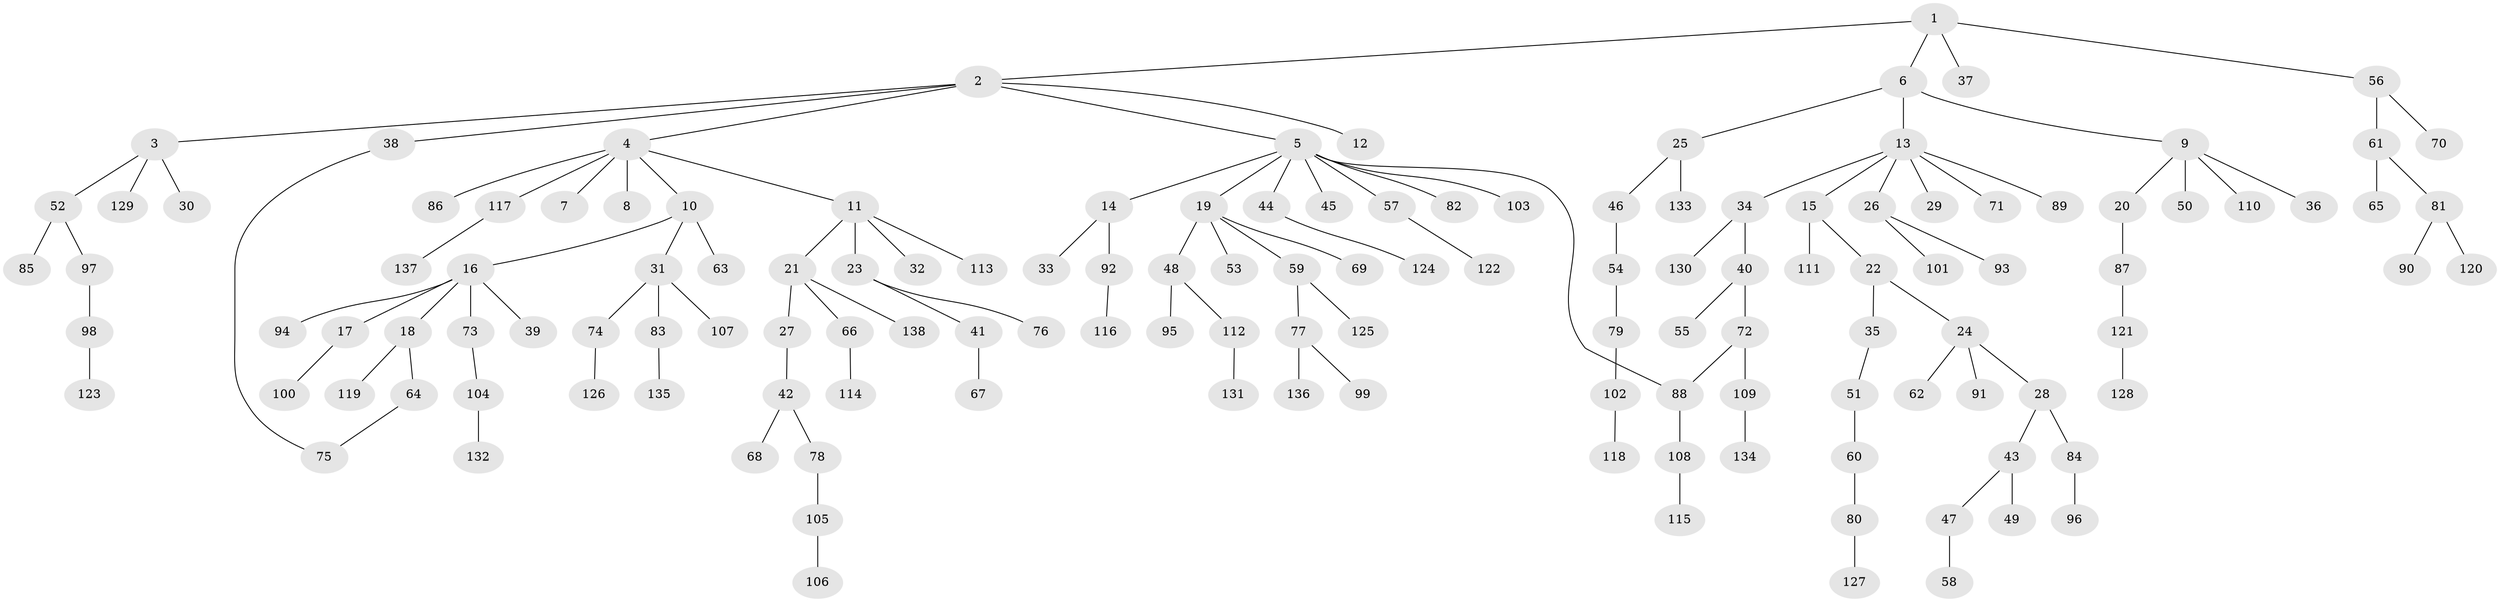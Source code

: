 // Generated by graph-tools (version 1.1) at 2025/13/03/09/25 04:13:25]
// undirected, 138 vertices, 139 edges
graph export_dot {
graph [start="1"]
  node [color=gray90,style=filled];
  1;
  2;
  3;
  4;
  5;
  6;
  7;
  8;
  9;
  10;
  11;
  12;
  13;
  14;
  15;
  16;
  17;
  18;
  19;
  20;
  21;
  22;
  23;
  24;
  25;
  26;
  27;
  28;
  29;
  30;
  31;
  32;
  33;
  34;
  35;
  36;
  37;
  38;
  39;
  40;
  41;
  42;
  43;
  44;
  45;
  46;
  47;
  48;
  49;
  50;
  51;
  52;
  53;
  54;
  55;
  56;
  57;
  58;
  59;
  60;
  61;
  62;
  63;
  64;
  65;
  66;
  67;
  68;
  69;
  70;
  71;
  72;
  73;
  74;
  75;
  76;
  77;
  78;
  79;
  80;
  81;
  82;
  83;
  84;
  85;
  86;
  87;
  88;
  89;
  90;
  91;
  92;
  93;
  94;
  95;
  96;
  97;
  98;
  99;
  100;
  101;
  102;
  103;
  104;
  105;
  106;
  107;
  108;
  109;
  110;
  111;
  112;
  113;
  114;
  115;
  116;
  117;
  118;
  119;
  120;
  121;
  122;
  123;
  124;
  125;
  126;
  127;
  128;
  129;
  130;
  131;
  132;
  133;
  134;
  135;
  136;
  137;
  138;
  1 -- 2;
  1 -- 6;
  1 -- 37;
  1 -- 56;
  2 -- 3;
  2 -- 4;
  2 -- 5;
  2 -- 12;
  2 -- 38;
  3 -- 30;
  3 -- 52;
  3 -- 129;
  4 -- 7;
  4 -- 8;
  4 -- 10;
  4 -- 11;
  4 -- 86;
  4 -- 117;
  5 -- 14;
  5 -- 19;
  5 -- 44;
  5 -- 45;
  5 -- 57;
  5 -- 82;
  5 -- 103;
  5 -- 88;
  6 -- 9;
  6 -- 13;
  6 -- 25;
  9 -- 20;
  9 -- 36;
  9 -- 50;
  9 -- 110;
  10 -- 16;
  10 -- 31;
  10 -- 63;
  11 -- 21;
  11 -- 23;
  11 -- 32;
  11 -- 113;
  13 -- 15;
  13 -- 26;
  13 -- 29;
  13 -- 34;
  13 -- 71;
  13 -- 89;
  14 -- 33;
  14 -- 92;
  15 -- 22;
  15 -- 111;
  16 -- 17;
  16 -- 18;
  16 -- 39;
  16 -- 73;
  16 -- 94;
  17 -- 100;
  18 -- 64;
  18 -- 119;
  19 -- 48;
  19 -- 53;
  19 -- 59;
  19 -- 69;
  20 -- 87;
  21 -- 27;
  21 -- 66;
  21 -- 138;
  22 -- 24;
  22 -- 35;
  23 -- 41;
  23 -- 76;
  24 -- 28;
  24 -- 62;
  24 -- 91;
  25 -- 46;
  25 -- 133;
  26 -- 93;
  26 -- 101;
  27 -- 42;
  28 -- 43;
  28 -- 84;
  31 -- 74;
  31 -- 83;
  31 -- 107;
  34 -- 40;
  34 -- 130;
  35 -- 51;
  38 -- 75;
  40 -- 55;
  40 -- 72;
  41 -- 67;
  42 -- 68;
  42 -- 78;
  43 -- 47;
  43 -- 49;
  44 -- 124;
  46 -- 54;
  47 -- 58;
  48 -- 95;
  48 -- 112;
  51 -- 60;
  52 -- 85;
  52 -- 97;
  54 -- 79;
  56 -- 61;
  56 -- 70;
  57 -- 122;
  59 -- 77;
  59 -- 125;
  60 -- 80;
  61 -- 65;
  61 -- 81;
  64 -- 75;
  66 -- 114;
  72 -- 88;
  72 -- 109;
  73 -- 104;
  74 -- 126;
  77 -- 99;
  77 -- 136;
  78 -- 105;
  79 -- 102;
  80 -- 127;
  81 -- 90;
  81 -- 120;
  83 -- 135;
  84 -- 96;
  87 -- 121;
  88 -- 108;
  92 -- 116;
  97 -- 98;
  98 -- 123;
  102 -- 118;
  104 -- 132;
  105 -- 106;
  108 -- 115;
  109 -- 134;
  112 -- 131;
  117 -- 137;
  121 -- 128;
}
